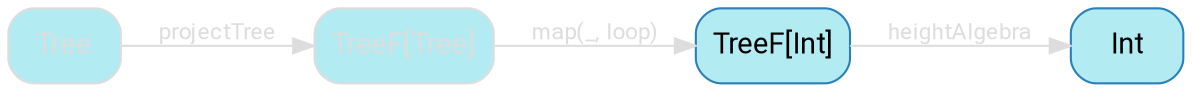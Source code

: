 digraph {
    bgcolor=transparent
    splines=false
    rankdir=LR

    // Default theme: disabled
    node[shape="rectangle" style="rounded,filled" color="#dddddd" fillcolor="#b2ebf2" fontcolor="#dddddd" fontname="Segoe UI,Roboto,Helvetica,Arial,sans-serif"]
    edge [color="#dddddd" fontcolor="#dddddd" fontname="Segoe UI,Roboto,Helvetica,Arial,sans-serif" fontsize=11]

    ListFList[label="TreeF[Tree]"]
    ListFA[label="TreeF[Int]" color="#2980B9" fillcolor="#b2ebf2" fontcolor="#000000"]
    B[label=Tree]
    A[label=Int color="#2980B9" fillcolor="#b2ebf2" fontcolor="#000000"]

    B         -> ListFList [label=projectTree]
    ListFList -> ListFA[label="map(_, loop)"]
    ListFA    -> A [label=heightAlgebra]
}
